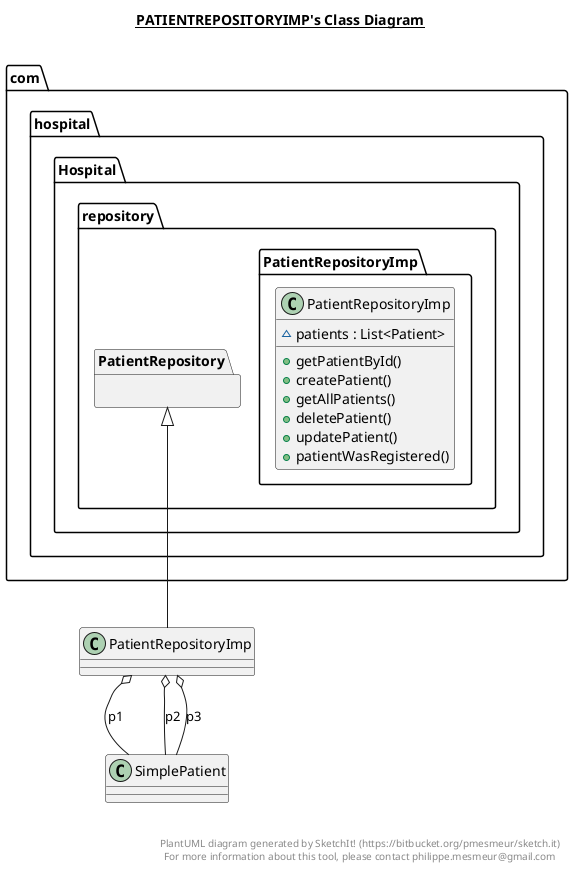 @startuml

title __PATIENTREPOSITORYIMP's Class Diagram__\n

  package com.hospital.Hospital {
    package com.hospital.Hospital.repository.PatientRepository {
      package com.hospital.Hospital.repository.PatientRepositoryImp {
        class PatientRepositoryImp {
            ~ patients : List<Patient>
            + getPatientById()
            + createPatient()
            + getAllPatients()
            + deletePatient()
            + updatePatient()
            + patientWasRegistered()
        }
      }
    }
  }
  

  PatientRepositoryImp -up-|> PatientRepository
  PatientRepositoryImp o-- SimplePatient : p1
  PatientRepositoryImp o-- SimplePatient : p2
  PatientRepositoryImp o-- SimplePatient : p3


right footer


PlantUML diagram generated by SketchIt! (https://bitbucket.org/pmesmeur/sketch.it)
For more information about this tool, please contact philippe.mesmeur@gmail.com
endfooter

@enduml
